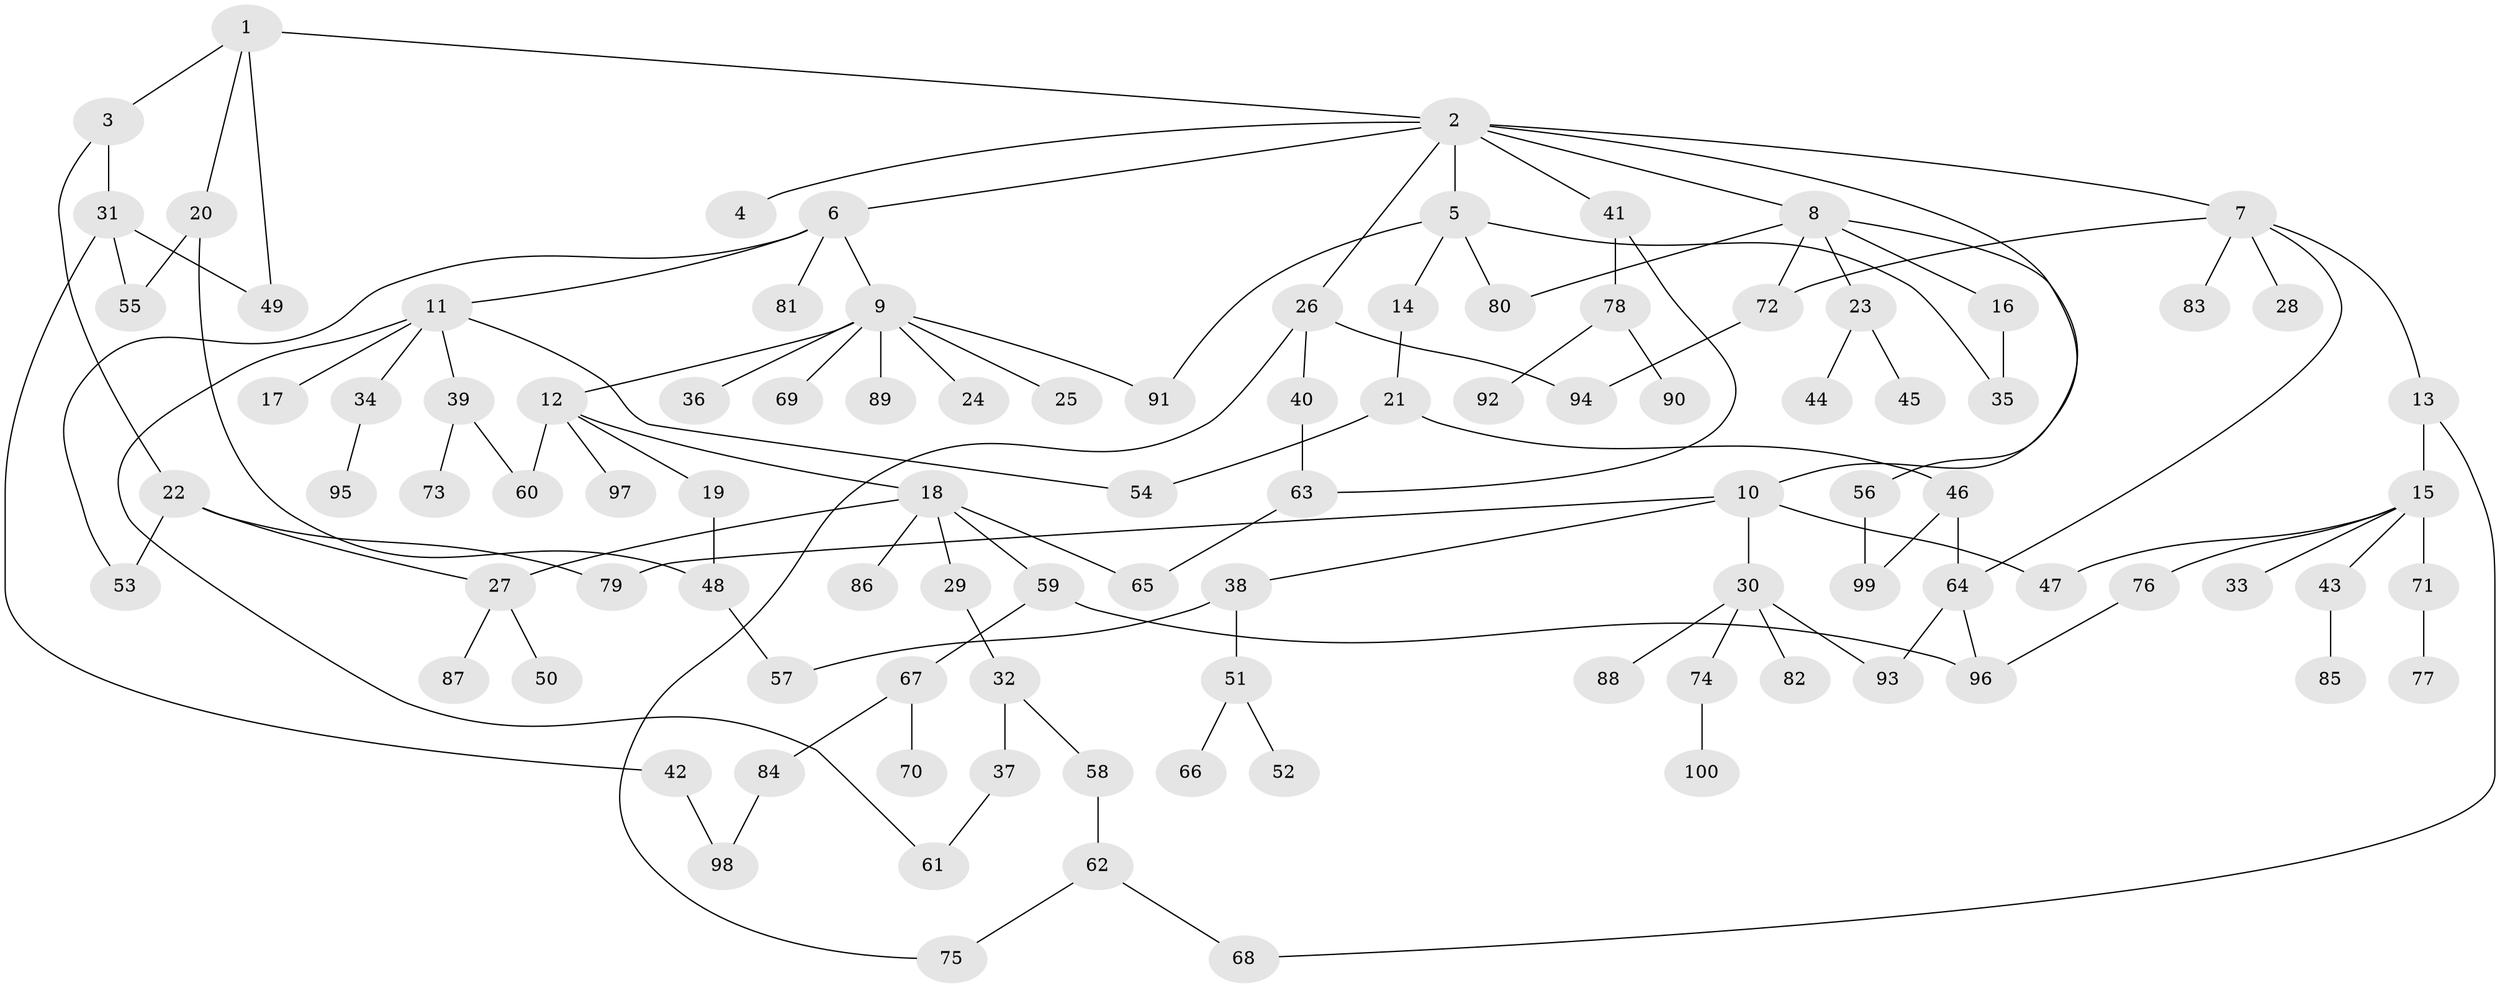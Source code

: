 // Generated by graph-tools (version 1.1) at 2025/11/02/21/25 10:11:06]
// undirected, 100 vertices, 125 edges
graph export_dot {
graph [start="1"]
  node [color=gray90,style=filled];
  1;
  2;
  3;
  4;
  5;
  6;
  7;
  8;
  9;
  10;
  11;
  12;
  13;
  14;
  15;
  16;
  17;
  18;
  19;
  20;
  21;
  22;
  23;
  24;
  25;
  26;
  27;
  28;
  29;
  30;
  31;
  32;
  33;
  34;
  35;
  36;
  37;
  38;
  39;
  40;
  41;
  42;
  43;
  44;
  45;
  46;
  47;
  48;
  49;
  50;
  51;
  52;
  53;
  54;
  55;
  56;
  57;
  58;
  59;
  60;
  61;
  62;
  63;
  64;
  65;
  66;
  67;
  68;
  69;
  70;
  71;
  72;
  73;
  74;
  75;
  76;
  77;
  78;
  79;
  80;
  81;
  82;
  83;
  84;
  85;
  86;
  87;
  88;
  89;
  90;
  91;
  92;
  93;
  94;
  95;
  96;
  97;
  98;
  99;
  100;
  1 -- 2;
  1 -- 3;
  1 -- 20;
  1 -- 49;
  2 -- 4;
  2 -- 5;
  2 -- 6;
  2 -- 7;
  2 -- 8;
  2 -- 10;
  2 -- 26;
  2 -- 41;
  3 -- 22;
  3 -- 31;
  5 -- 14;
  5 -- 35;
  5 -- 91;
  5 -- 80;
  6 -- 9;
  6 -- 11;
  6 -- 81;
  6 -- 53;
  7 -- 13;
  7 -- 28;
  7 -- 64;
  7 -- 83;
  7 -- 72;
  8 -- 16;
  8 -- 23;
  8 -- 56;
  8 -- 72;
  8 -- 80;
  9 -- 12;
  9 -- 24;
  9 -- 25;
  9 -- 36;
  9 -- 69;
  9 -- 89;
  9 -- 91;
  10 -- 30;
  10 -- 38;
  10 -- 47;
  10 -- 79;
  11 -- 17;
  11 -- 34;
  11 -- 39;
  11 -- 61;
  11 -- 54;
  12 -- 18;
  12 -- 19;
  12 -- 60;
  12 -- 97;
  13 -- 15;
  13 -- 68;
  14 -- 21;
  15 -- 33;
  15 -- 43;
  15 -- 71;
  15 -- 76;
  15 -- 47;
  16 -- 35;
  18 -- 27;
  18 -- 29;
  18 -- 59;
  18 -- 86;
  18 -- 65;
  19 -- 48;
  20 -- 48;
  20 -- 55;
  21 -- 46;
  21 -- 54;
  22 -- 53;
  22 -- 79;
  22 -- 27;
  23 -- 44;
  23 -- 45;
  26 -- 40;
  26 -- 75;
  26 -- 94;
  27 -- 50;
  27 -- 87;
  29 -- 32;
  30 -- 74;
  30 -- 82;
  30 -- 88;
  30 -- 93;
  31 -- 42;
  31 -- 49;
  31 -- 55;
  32 -- 37;
  32 -- 58;
  34 -- 95;
  37 -- 61;
  38 -- 51;
  38 -- 57;
  39 -- 73;
  39 -- 60;
  40 -- 63;
  41 -- 78;
  41 -- 63;
  42 -- 98;
  43 -- 85;
  46 -- 64;
  46 -- 99;
  48 -- 57;
  51 -- 52;
  51 -- 66;
  56 -- 99;
  58 -- 62;
  59 -- 67;
  59 -- 96;
  62 -- 75;
  62 -- 68;
  63 -- 65;
  64 -- 96;
  64 -- 93;
  67 -- 70;
  67 -- 84;
  71 -- 77;
  72 -- 94;
  74 -- 100;
  76 -- 96;
  78 -- 90;
  78 -- 92;
  84 -- 98;
}
